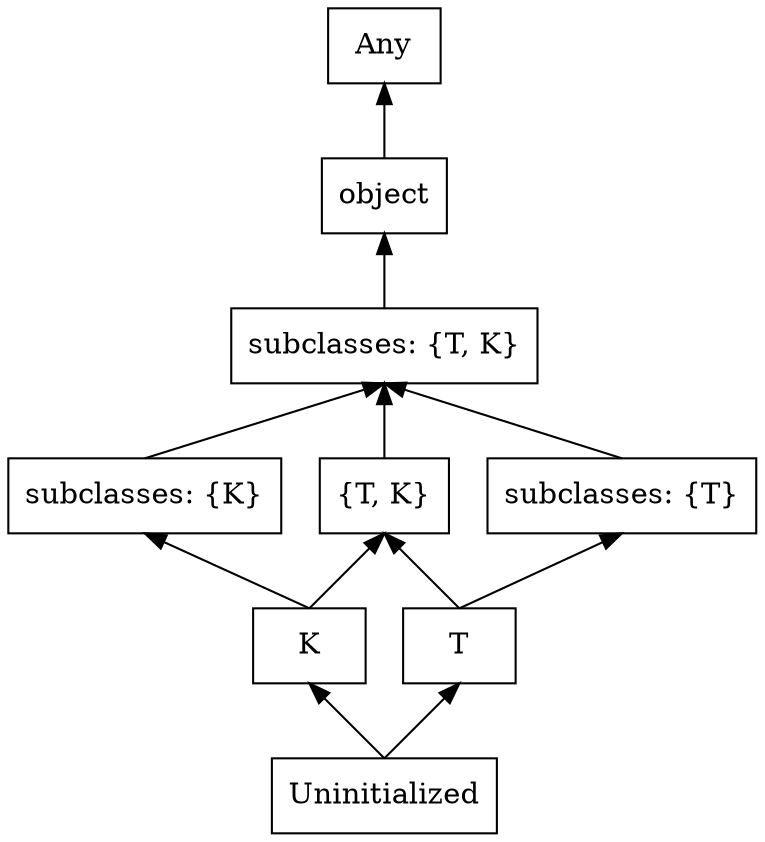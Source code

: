 digraph flow {
    node[shape=box]
    graph[rankdir="BT",splines=line];
    edge[headport=s, tailport=n];
    
	uninit [label="Uninitialized"]
    TK [label="{T, K}"]
    TKsubclasses [label="subclasses: {T, K}"]
    Tsubclasses [label="subclasses: {T}"]
    Ksubclasses [label="subclasses: {K}"]
	any [label="Any"]

    uninit -> K -> Ksubclasses -> TKsubclasses;
    uninit -> T -> Tsubclasses -> TKsubclasses -> object -> any;
    K -> TK -> TKsubclasses;
    T -> TK;    
}

